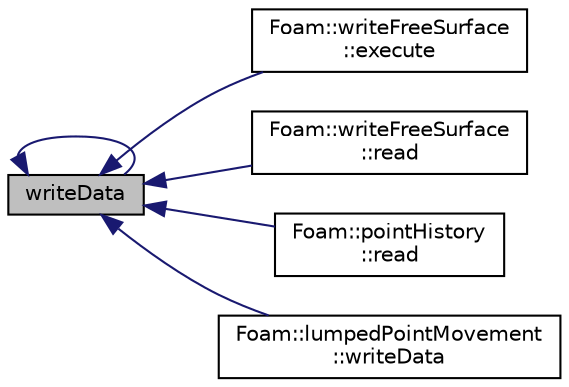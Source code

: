 digraph "writeData"
{
  bgcolor="transparent";
  edge [fontname="Helvetica",fontsize="10",labelfontname="Helvetica",labelfontsize="10"];
  node [fontname="Helvetica",fontsize="10",shape=record];
  rankdir="LR";
  Node1 [label="writeData",height=0.2,width=0.4,color="black", fillcolor="grey75", style="filled" fontcolor="black"];
  Node1 -> Node2 [dir="back",color="midnightblue",fontsize="10",style="solid",fontname="Helvetica"];
  Node2 [label="Foam::writeFreeSurface\l::execute",height=0.2,width=0.4,color="black",URL="$classFoam_1_1writeFreeSurface.html#ae006844a02161d12182ab372ca5c257b",tooltip="execute is called at each ++ or += of the time-loop "];
  Node1 -> Node3 [dir="back",color="midnightblue",fontsize="10",style="solid",fontname="Helvetica"];
  Node3 [label="Foam::writeFreeSurface\l::read",height=0.2,width=0.4,color="black",URL="$classFoam_1_1writeFreeSurface.html#a6ce0c64db98eb6144d363dbfc86104eb",tooltip="Read and set the function object if its data has changed. "];
  Node1 -> Node4 [dir="back",color="midnightblue",fontsize="10",style="solid",fontname="Helvetica"];
  Node4 [label="Foam::pointHistory\l::read",height=0.2,width=0.4,color="black",URL="$classFoam_1_1pointHistory.html#a6ce0c64db98eb6144d363dbfc86104eb",tooltip="Read and set the function object if its data has changed. "];
  Node1 -> Node1 [dir="back",color="midnightblue",fontsize="10",style="solid",fontname="Helvetica"];
  Node1 -> Node5 [dir="back",color="midnightblue",fontsize="10",style="solid",fontname="Helvetica"];
  Node5 [label="Foam::lumpedPointMovement\l::writeData",height=0.2,width=0.4,color="black",URL="$classFoam_1_1lumpedPointMovement.html#ac0b5f518e752d2967aa7e9bc9494fd2c",tooltip="Write points, forces, moments. "];
}
